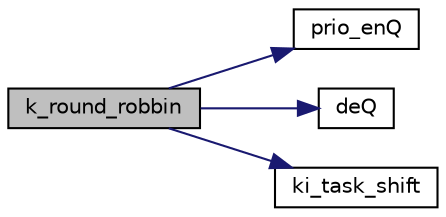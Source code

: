 digraph "k_round_robbin"
{
  edge [fontname="Helvetica",fontsize="10",labelfontname="Helvetica",labelfontsize="10"];
  node [fontname="Helvetica",fontsize="10",shape=record];
  rankdir="LR";
  Node1 [label="k_round_robbin",height=0.2,width=0.4,color="black", fillcolor="grey75", style="filled", fontcolor="black"];
  Node1 -> Node2 [color="midnightblue",fontsize="10",style="solid",fontname="Helvetica"];
  Node2 [label="prio_enQ",height=0.2,width=0.4,color="black", fillcolor="white", style="filled",URL="$krnl_8c.html#ae7d9dd598f0d68cea2903843117e8ebe"];
  Node1 -> Node3 [color="midnightblue",fontsize="10",style="solid",fontname="Helvetica"];
  Node3 [label="deQ",height=0.2,width=0.4,color="black", fillcolor="white", style="filled",URL="$krnl_8c.html#a7ac8496c83319bfc569e4fdab8149940"];
  Node1 -> Node4 [color="midnightblue",fontsize="10",style="solid",fontname="Helvetica"];
  Node4 [label="ki_task_shift",height=0.2,width=0.4,color="black", fillcolor="white", style="filled",URL="$krnl_8h.html#a9910c513b91fd26369e121b1d6d1ee72"];
}
